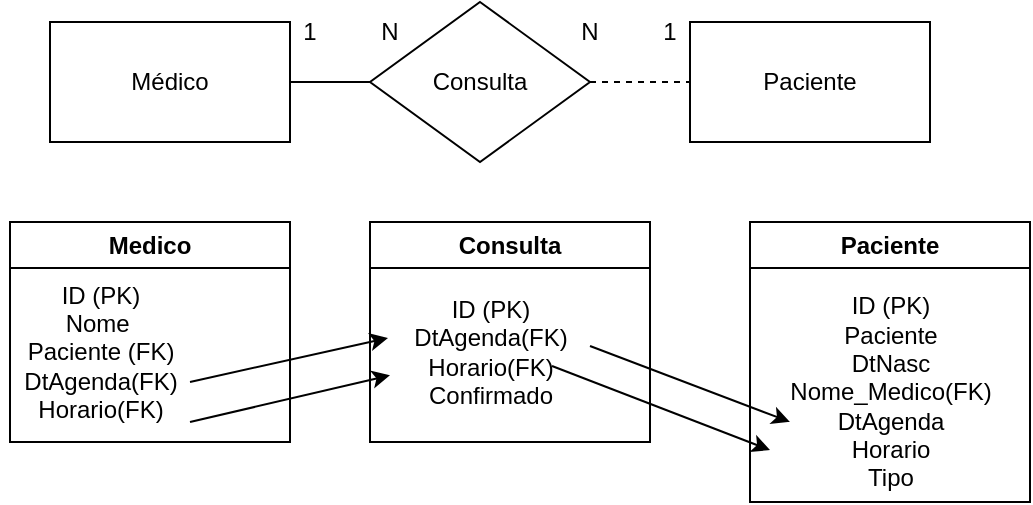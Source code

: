 <mxfile version="20.8.23" type="github">
  <diagram name="Página-1" id="f2YqNZJZJtj-QtbyF3Op">
    <mxGraphModel dx="880" dy="522" grid="1" gridSize="10" guides="1" tooltips="1" connect="1" arrows="1" fold="1" page="1" pageScale="1" pageWidth="827" pageHeight="1169" math="0" shadow="0">
      <root>
        <mxCell id="0" />
        <mxCell id="1" parent="0" />
        <mxCell id="Jzt5wZQzeHrV1ZpHRwkZ-1" value="Médico" style="rounded=0;whiteSpace=wrap;html=1;" vertex="1" parent="1">
          <mxGeometry x="40" y="40" width="120" height="60" as="geometry" />
        </mxCell>
        <mxCell id="Jzt5wZQzeHrV1ZpHRwkZ-2" value="" style="endArrow=none;html=1;rounded=0;exitX=1;exitY=0.5;exitDx=0;exitDy=0;" edge="1" parent="1" source="Jzt5wZQzeHrV1ZpHRwkZ-1">
          <mxGeometry width="50" height="50" relative="1" as="geometry">
            <mxPoint x="210" y="300" as="sourcePoint" />
            <mxPoint x="200" y="70" as="targetPoint" />
          </mxGeometry>
        </mxCell>
        <mxCell id="Jzt5wZQzeHrV1ZpHRwkZ-3" value="Consulta" style="rhombus;whiteSpace=wrap;html=1;" vertex="1" parent="1">
          <mxGeometry x="200" y="30" width="110" height="80" as="geometry" />
        </mxCell>
        <mxCell id="Jzt5wZQzeHrV1ZpHRwkZ-4" value="" style="endArrow=none;dashed=1;html=1;rounded=0;exitX=1;exitY=0.5;exitDx=0;exitDy=0;" edge="1" parent="1" source="Jzt5wZQzeHrV1ZpHRwkZ-3">
          <mxGeometry width="50" height="50" relative="1" as="geometry">
            <mxPoint x="210" y="300" as="sourcePoint" />
            <mxPoint x="360" y="70" as="targetPoint" />
          </mxGeometry>
        </mxCell>
        <mxCell id="Jzt5wZQzeHrV1ZpHRwkZ-5" value="Paciente" style="rounded=0;whiteSpace=wrap;html=1;" vertex="1" parent="1">
          <mxGeometry x="360" y="40" width="120" height="60" as="geometry" />
        </mxCell>
        <mxCell id="Jzt5wZQzeHrV1ZpHRwkZ-6" value="N" style="text;html=1;strokeColor=none;fillColor=none;align=center;verticalAlign=middle;whiteSpace=wrap;rounded=0;" vertex="1" parent="1">
          <mxGeometry x="180" y="30" width="60" height="30" as="geometry" />
        </mxCell>
        <mxCell id="Jzt5wZQzeHrV1ZpHRwkZ-7" value="N" style="text;html=1;strokeColor=none;fillColor=none;align=center;verticalAlign=middle;whiteSpace=wrap;rounded=0;" vertex="1" parent="1">
          <mxGeometry x="280" y="30" width="60" height="30" as="geometry" />
        </mxCell>
        <mxCell id="Jzt5wZQzeHrV1ZpHRwkZ-8" value="1" style="text;html=1;strokeColor=none;fillColor=none;align=center;verticalAlign=middle;whiteSpace=wrap;rounded=0;" vertex="1" parent="1">
          <mxGeometry x="140" y="30" width="60" height="30" as="geometry" />
        </mxCell>
        <mxCell id="Jzt5wZQzeHrV1ZpHRwkZ-9" value="1" style="text;html=1;strokeColor=none;fillColor=none;align=center;verticalAlign=middle;whiteSpace=wrap;rounded=0;" vertex="1" parent="1">
          <mxGeometry x="320" y="30" width="60" height="30" as="geometry" />
        </mxCell>
        <mxCell id="Jzt5wZQzeHrV1ZpHRwkZ-14" value="Medico" style="swimlane;whiteSpace=wrap;html=1;" vertex="1" parent="1">
          <mxGeometry x="20" y="140" width="140" height="110" as="geometry" />
        </mxCell>
        <mxCell id="Jzt5wZQzeHrV1ZpHRwkZ-15" value="ID (PK)&lt;br&gt;Nome&amp;nbsp;&lt;br&gt;Paciente (FK)&lt;br&gt;DtAgenda(FK)&lt;br&gt;Horario(FK)" style="text;html=1;align=center;verticalAlign=middle;resizable=0;points=[];autosize=1;strokeColor=none;fillColor=none;" vertex="1" parent="Jzt5wZQzeHrV1ZpHRwkZ-14">
          <mxGeometry x="-5" y="20" width="100" height="90" as="geometry" />
        </mxCell>
        <mxCell id="Jzt5wZQzeHrV1ZpHRwkZ-24" value="" style="endArrow=classic;html=1;rounded=0;entryX=-0.01;entryY=0.4;entryDx=0;entryDy=0;entryPerimeter=0;" edge="1" parent="Jzt5wZQzeHrV1ZpHRwkZ-14" target="Jzt5wZQzeHrV1ZpHRwkZ-17">
          <mxGeometry width="50" height="50" relative="1" as="geometry">
            <mxPoint x="90" y="80" as="sourcePoint" />
            <mxPoint x="140" y="30" as="targetPoint" />
          </mxGeometry>
        </mxCell>
        <mxCell id="Jzt5wZQzeHrV1ZpHRwkZ-16" value="Consulta" style="swimlane;whiteSpace=wrap;html=1;" vertex="1" parent="1">
          <mxGeometry x="200" y="140" width="140" height="110" as="geometry" />
        </mxCell>
        <mxCell id="Jzt5wZQzeHrV1ZpHRwkZ-17" value="ID (PK)&lt;br&gt;DtAgenda(FK)&lt;br&gt;Horario(FK)&lt;br&gt;Confirmado" style="text;html=1;align=center;verticalAlign=middle;resizable=0;points=[];autosize=1;strokeColor=none;fillColor=none;" vertex="1" parent="Jzt5wZQzeHrV1ZpHRwkZ-16">
          <mxGeometry x="10" y="30" width="100" height="70" as="geometry" />
        </mxCell>
        <mxCell id="Jzt5wZQzeHrV1ZpHRwkZ-18" value="Paciente" style="swimlane;whiteSpace=wrap;html=1;" vertex="1" parent="1">
          <mxGeometry x="390" y="140" width="140" height="140" as="geometry" />
        </mxCell>
        <mxCell id="Jzt5wZQzeHrV1ZpHRwkZ-19" value="ID (PK)&lt;br&gt;Paciente&lt;br&gt;DtNasc&lt;br&gt;Nome_Medico(FK)&lt;br&gt;DtAgenda&lt;br&gt;Horario&lt;br&gt;Tipo" style="text;html=1;align=center;verticalAlign=middle;resizable=0;points=[];autosize=1;strokeColor=none;fillColor=none;" vertex="1" parent="Jzt5wZQzeHrV1ZpHRwkZ-18">
          <mxGeometry x="10" y="30" width="120" height="110" as="geometry" />
        </mxCell>
        <mxCell id="Jzt5wZQzeHrV1ZpHRwkZ-25" value="" style="endArrow=classic;html=1;rounded=0;exitX=0.95;exitY=0.889;exitDx=0;exitDy=0;exitPerimeter=0;" edge="1" parent="1" source="Jzt5wZQzeHrV1ZpHRwkZ-15" target="Jzt5wZQzeHrV1ZpHRwkZ-17">
          <mxGeometry width="50" height="50" relative="1" as="geometry">
            <mxPoint x="120" y="230" as="sourcePoint" />
            <mxPoint x="219" y="208" as="targetPoint" />
          </mxGeometry>
        </mxCell>
        <mxCell id="Jzt5wZQzeHrV1ZpHRwkZ-26" value="" style="endArrow=classic;html=1;rounded=0;exitX=1;exitY=0.457;exitDx=0;exitDy=0;exitPerimeter=0;entryX=0.083;entryY=0.636;entryDx=0;entryDy=0;entryPerimeter=0;" edge="1" parent="1" source="Jzt5wZQzeHrV1ZpHRwkZ-17" target="Jzt5wZQzeHrV1ZpHRwkZ-19">
          <mxGeometry width="50" height="50" relative="1" as="geometry">
            <mxPoint x="390" y="150" as="sourcePoint" />
            <mxPoint x="440" y="100" as="targetPoint" />
          </mxGeometry>
        </mxCell>
        <mxCell id="Jzt5wZQzeHrV1ZpHRwkZ-27" value="" style="endArrow=classic;html=1;rounded=0;entryX=0;entryY=0.764;entryDx=0;entryDy=0;entryPerimeter=0;" edge="1" parent="1" target="Jzt5wZQzeHrV1ZpHRwkZ-19">
          <mxGeometry width="50" height="50" relative="1" as="geometry">
            <mxPoint x="291" y="212" as="sourcePoint" />
            <mxPoint x="390" y="190" as="targetPoint" />
          </mxGeometry>
        </mxCell>
      </root>
    </mxGraphModel>
  </diagram>
</mxfile>
